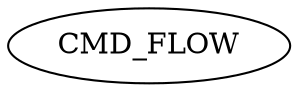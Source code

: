 digraph g {
name="Locking!CMD!";

graph []

  CMD_FLOW    [type="flow",   pattern="B", destpattern="A" ];


}
